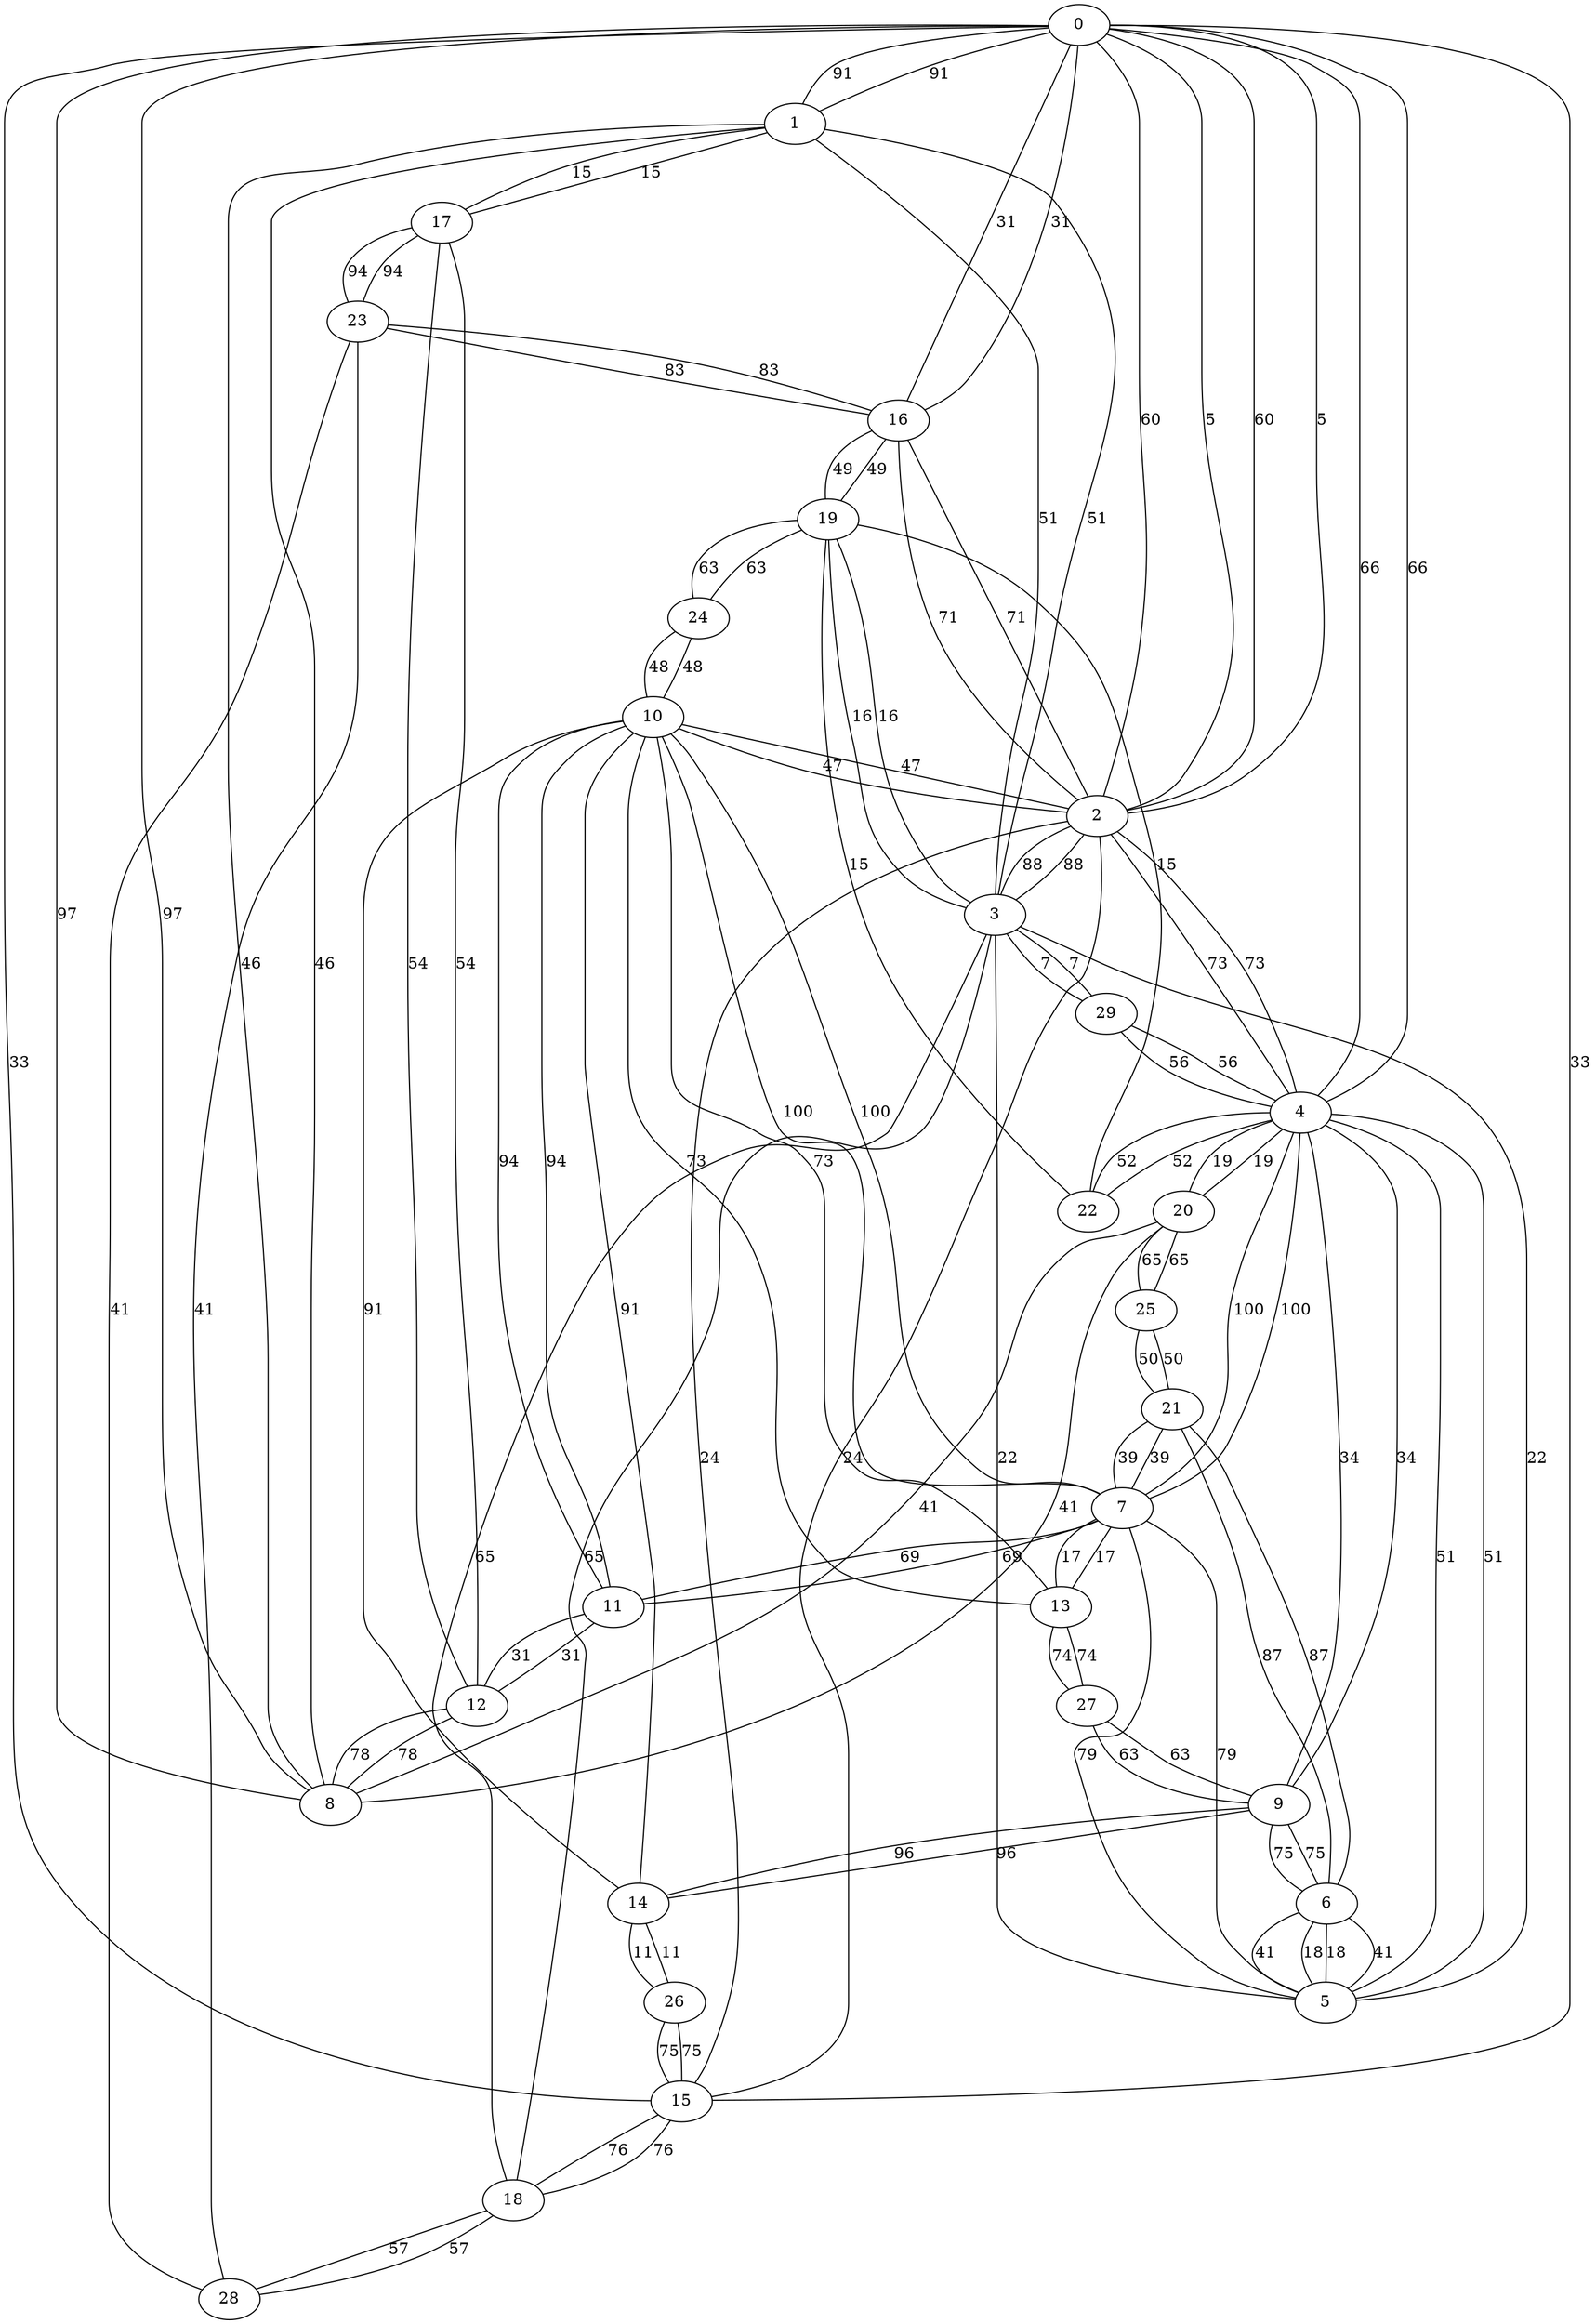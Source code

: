 graph {
  0 -- 1 [label="91"];
  0 -- 2 [label="5"];
  0 -- 2 [label="60"];
  0 -- 4 [label="66"];
  0 -- 8 [label="97"];
  0 -- 15 [label="33"];
  0 -- 16 [label="31"];
  1 -- 0 [label="91"];
  1 -- 3 [label="51"];
  1 -- 8 [label="46"];
  1 -- 17 [label="15"];
  2 -- 0 [label="5"];
  2 -- 0 [label="60"];
  2 -- 3 [label="88"];
  2 -- 4 [label="73"];
  2 -- 10 [label="47"];
  2 -- 15 [label="24"];
  2 -- 16 [label="71"];
  3 -- 1 [label="51"];
  3 -- 2 [label="88"];
  3 -- 5 [label="22"];
  3 -- 18 [label="65"];
  3 -- 19 [label="16"];
  3 -- 29 [label="7"];
  4 -- 2 [label="73"];
  4 -- 0 [label="66"];
  4 -- 5 [label="51"];
  4 -- 7 [label="100"];
  4 -- 9 [label="34"];
  4 -- 20 [label="19"];
  4 -- 22 [label="52"];
  4 -- 29 [label="56"];
  5 -- 3 [label="22"];
  5 -- 4 [label="51"];
  5 -- 6 [label="41"];
  5 -- 6 [label="18"];
  5 -- 7 [label="79"];
  6 -- 5 [label="41"];
  6 -- 5 [label="18"];
  6 -- 9 [label="75"];
  6 -- 21 [label="87"];
  7 -- 5 [label="79"];
  7 -- 4 [label="100"];
  7 -- 10 [label="100"];
  7 -- 11 [label="69"];
  7 -- 13 [label="17"];
  7 -- 21 [label="39"];
  8 -- 0 [label="97"];
  8 -- 1 [label="46"];
  8 -- 12 [label="78"];
  8 -- 20 [label="41"];
  9 -- 6 [label="75"];
  9 -- 4 [label="34"];
  9 -- 14 [label="96"];
  9 -- 27 [label="63"];
  10 -- 2 [label="47"];
  10 -- 7 [label="100"];
  10 -- 11 [label="94"];
  10 -- 13 [label="73"];
  10 -- 14 [label="91"];
  10 -- 24 [label="48"];
  11 -- 7 [label="69"];
  11 -- 10 [label="94"];
  11 -- 12 [label="31"];
  12 -- 11 [label="31"];
  12 -- 8 [label="78"];
  12 -- 17 [label="54"];
  13 -- 7 [label="17"];
  13 -- 10 [label="73"];
  13 -- 27 [label="74"];
  14 -- 10 [label="91"];
  14 -- 9 [label="96"];
  14 -- 26 [label="11"];
  15 -- 0 [label="33"];
  15 -- 2 [label="24"];
  15 -- 18 [label="76"];
  15 -- 26 [label="75"];
  16 -- 0 [label="31"];
  16 -- 2 [label="71"];
  16 -- 19 [label="49"];
  16 -- 23 [label="83"];
  17 -- 12 [label="54"];
  17 -- 1 [label="15"];
  17 -- 23 [label="94"];
  18 -- 3 [label="65"];
  18 -- 15 [label="76"];
  18 -- 28 [label="57"];
  19 -- 3 [label="16"];
  19 -- 16 [label="49"];
  19 -- 22 [label="15"];
  19 -- 24 [label="63"];
  20 -- 8 [label="41"];
  20 -- 4 [label="19"];
  20 -- 25 [label="65"];
  21 -- 6 [label="87"];
  21 -- 7 [label="39"];
  21 -- 25 [label="50"];
  22 -- 4 [label="52"];
  22 -- 19 [label="15"];
  23 -- 16 [label="83"];
  23 -- 17 [label="94"];
  23 -- 28 [label="41"];
  24 -- 19 [label="63"];
  24 -- 10 [label="48"];
  25 -- 21 [label="50"];
  25 -- 20 [label="65"];
  26 -- 14 [label="11"];
  26 -- 15 [label="75"];
  27 -- 13 [label="74"];
  27 -- 9 [label="63"];
  28 -- 18 [label="57"];
  28 -- 23 [label="41"];
  29 -- 3 [label="7"];
  29 -- 4 [label="56"];
}